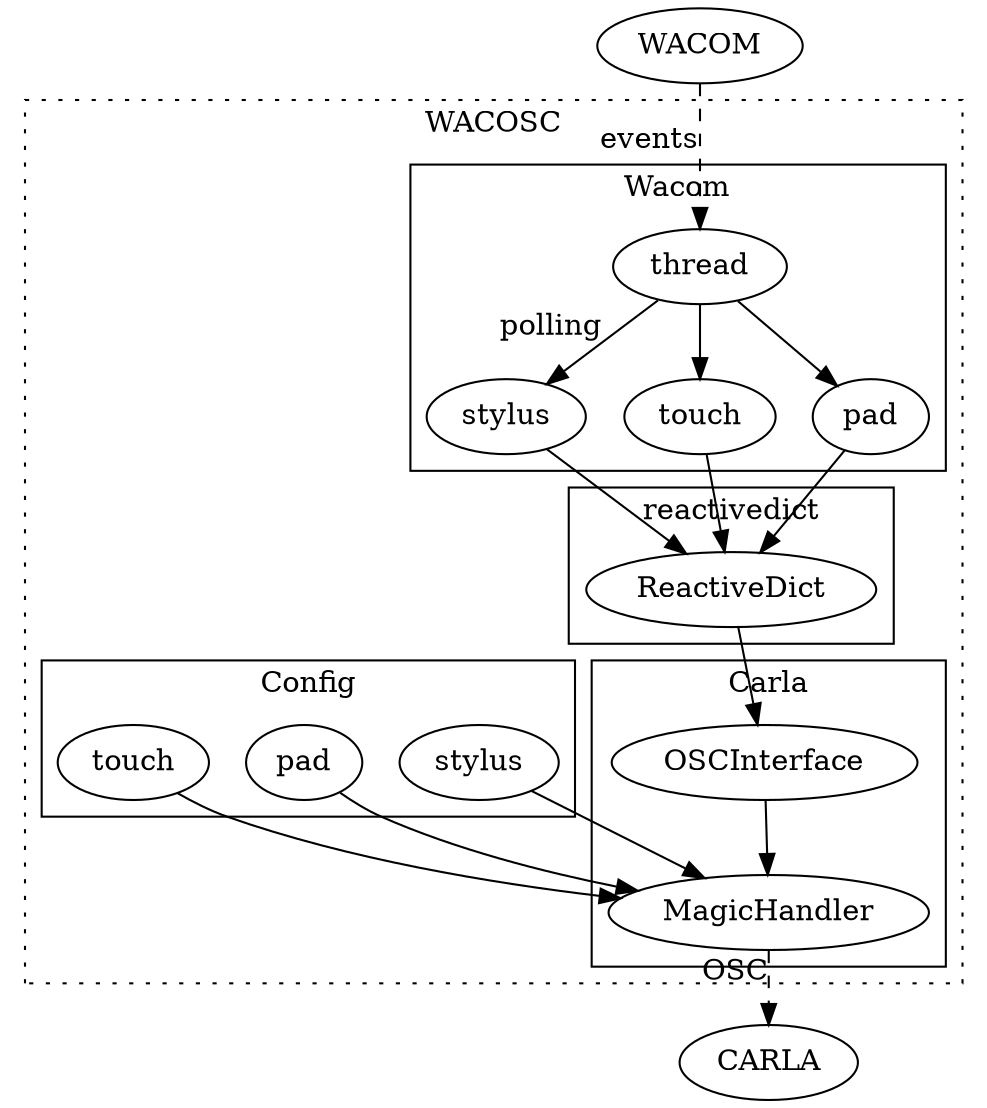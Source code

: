digraph {
	subgraph cluster_wacosc {
		label="WACOSC";
		style="dotted";
		subgraph cluster_carla {
			label="Carla";
			style="solid";
			OSCInterface
			MagicHandler
		}
		
		subgraph cluster_wacom {
			label="Wacom";
			style="solid";
			stylus
			touch
			pad
			thread
		}
  
		subgraph cluster_reactivedict {
			label="reactivedict";
			style="solid";
			ReactiveDict
		}
  
		thread -> stylus [xlabel="polling"]
		thread -> pad
		thread -> touch
  
		stylus -> ReactiveDict
		pad -> ReactiveDict
		touch -> ReactiveDict
  
		ReactiveDict -> OSCInterface

		subgraph cluster_config {
			label="Config";
			style="solid";
			cfg_stylus [label="stylus"]
			cfg_pad [label="pad"]
			cfg_touch [label="touch"]
		}

		OSCInterface -> MagicHandler

		cfg_stylus -> MagicHandler
		cfg_pad -> MagicHandler
		cfg_touch -> MagicHandler
	}
  
	MagicHandler -> CARLA [style="dashed" xlabel="OSC"]
	WACOM -> thread [style="dashed" xlabel="events"]
}
